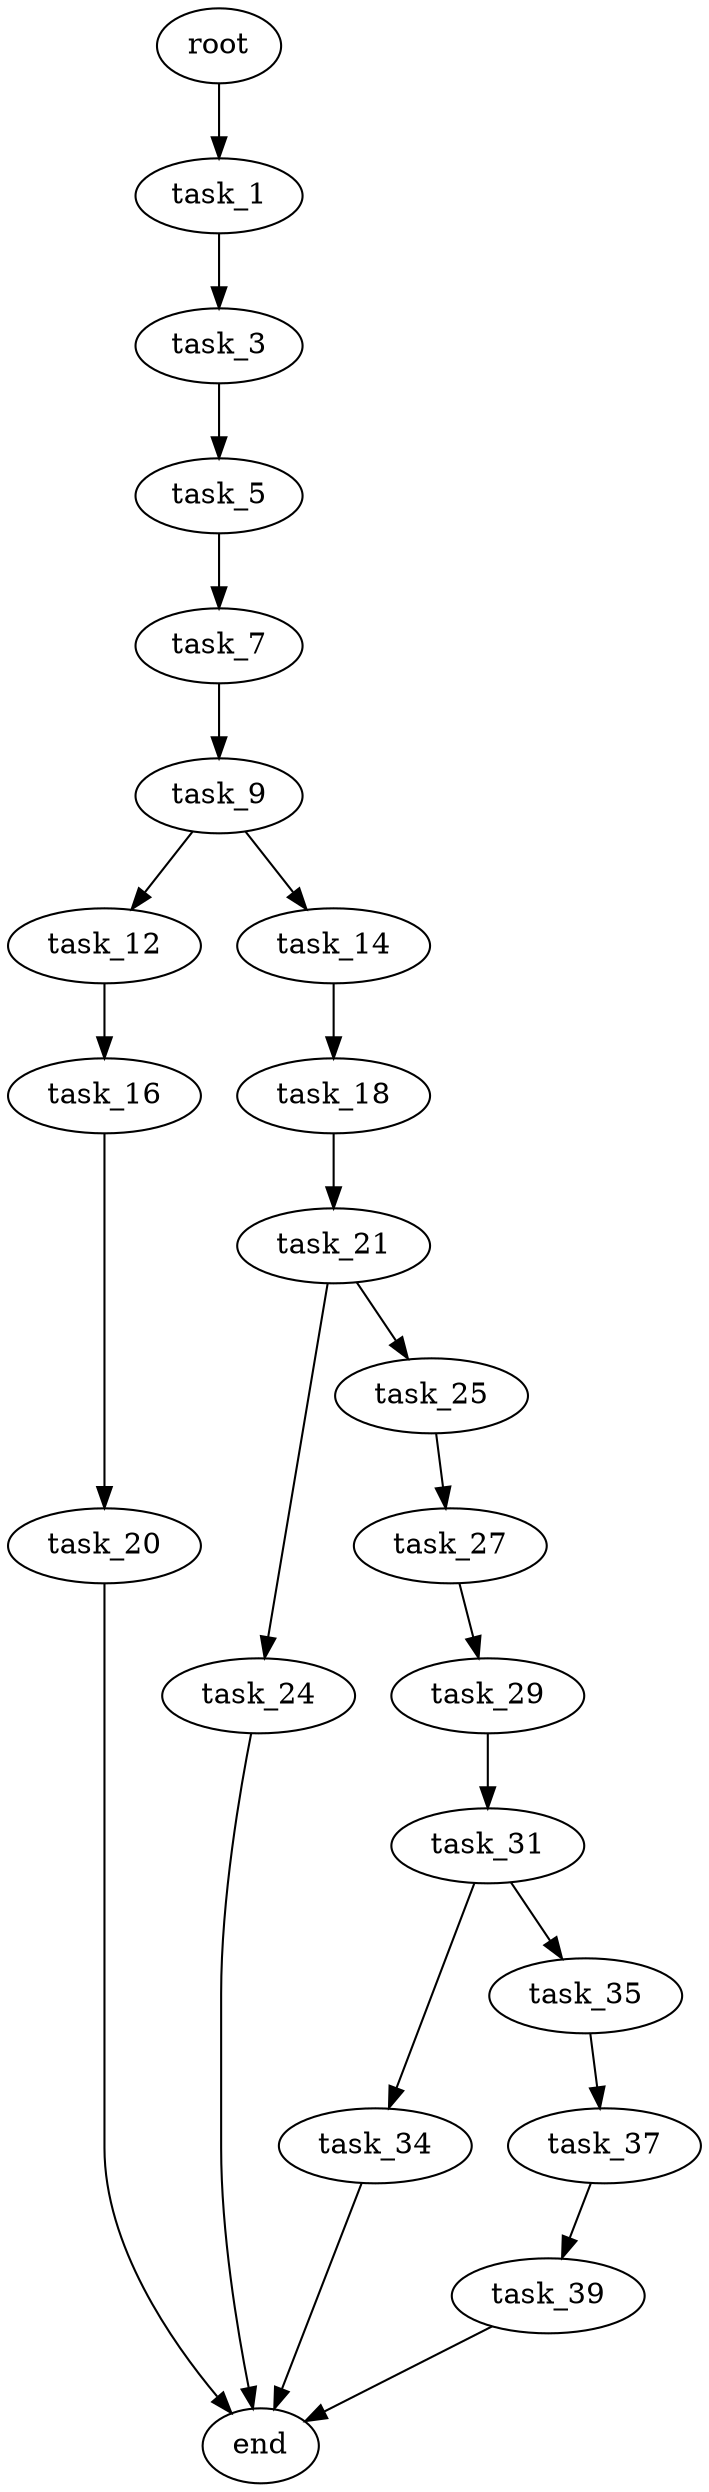 digraph G {
  root [size="0.000000"];
  task_1 [size="782757789696.000000"];
  task_3 [size="17730742931.000000"];
  task_5 [size="10652156162.000000"];
  task_7 [size="1231116386312.000000"];
  task_9 [size="1241053619.000000"];
  task_12 [size="4081616236.000000"];
  task_14 [size="4006390353.000000"];
  task_16 [size="1192392989555.000000"];
  task_18 [size="31725774468.000000"];
  task_20 [size="520430428681.000000"];
  task_21 [size="1073741824000.000000"];
  end [size="0.000000"];
  task_24 [size="865265659180.000000"];
  task_25 [size="782757789696.000000"];
  task_27 [size="446756264494.000000"];
  task_29 [size="62234531132.000000"];
  task_31 [size="7232974044.000000"];
  task_34 [size="3113842978.000000"];
  task_35 [size="1073741824000.000000"];
  task_37 [size="2136210886.000000"];
  task_39 [size="171335148791.000000"];

  root -> task_1 [size="1.000000"];
  task_1 -> task_3 [size="679477248.000000"];
  task_3 -> task_5 [size="838860800.000000"];
  task_5 -> task_7 [size="838860800.000000"];
  task_7 -> task_9 [size="838860800.000000"];
  task_9 -> task_12 [size="75497472.000000"];
  task_9 -> task_14 [size="75497472.000000"];
  task_12 -> task_16 [size="411041792.000000"];
  task_14 -> task_18 [size="301989888.000000"];
  task_16 -> task_20 [size="838860800.000000"];
  task_18 -> task_21 [size="134217728.000000"];
  task_20 -> end [size="1.000000"];
  task_21 -> task_24 [size="838860800.000000"];
  task_21 -> task_25 [size="838860800.000000"];
  task_24 -> end [size="1.000000"];
  task_25 -> task_27 [size="679477248.000000"];
  task_27 -> task_29 [size="411041792.000000"];
  task_29 -> task_31 [size="75497472.000000"];
  task_31 -> task_34 [size="411041792.000000"];
  task_31 -> task_35 [size="411041792.000000"];
  task_34 -> end [size="1.000000"];
  task_35 -> task_37 [size="838860800.000000"];
  task_37 -> task_39 [size="33554432.000000"];
  task_39 -> end [size="1.000000"];
}
